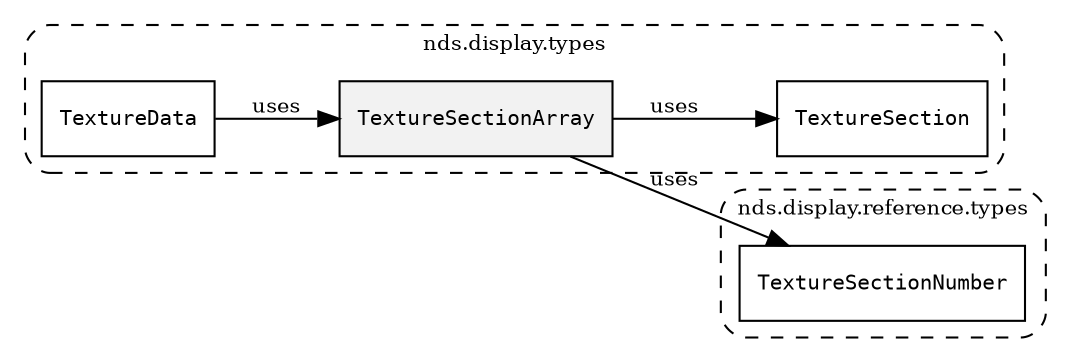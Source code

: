 /**
 * This dot file creates symbol collaboration diagram for TextureSectionArray.
 */
digraph ZSERIO
{
    node [shape=box, fontsize=10];
    rankdir="LR";
    fontsize=10;
    tooltip="TextureSectionArray collaboration diagram";

    subgraph "cluster_nds.display.types"
    {
        style="dashed, rounded";
        label="nds.display.types";
        tooltip="Package nds.display.types";
        href="../../../content/packages/nds.display.types.html#Package-nds-display-types";
        target="_parent";

        "TextureSectionArray" [style="filled", fillcolor="#0000000D", target="_parent", label=<<font face="monospace"><table align="center" border="0" cellspacing="0" cellpadding="0"><tr><td href="../../../content/packages/nds.display.types.html#Structure-TextureSectionArray" title="Structure defined in nds.display.types">TextureSectionArray</td></tr></table></font>>];
        "TextureSection" [target="_parent", label=<<font face="monospace"><table align="center" border="0" cellspacing="0" cellpadding="0"><tr><td href="../../../content/packages/nds.display.types.html#Structure-TextureSection" title="Structure defined in nds.display.types">TextureSection</td></tr></table></font>>];
        "TextureData" [target="_parent", label=<<font face="monospace"><table align="center" border="0" cellspacing="0" cellpadding="0"><tr><td href="../../../content/packages/nds.display.types.html#Structure-TextureData" title="Structure defined in nds.display.types">TextureData</td></tr></table></font>>];
    }

    subgraph "cluster_nds.display.reference.types"
    {
        style="dashed, rounded";
        label="nds.display.reference.types";
        tooltip="Package nds.display.reference.types";
        href="../../../content/packages/nds.display.reference.types.html#Package-nds-display-reference-types";
        target="_parent";

        "TextureSectionNumber" [target="_parent", label=<<font face="monospace"><table align="center" border="0" cellspacing="0" cellpadding="0"><tr><td href="../../../content/packages/nds.display.reference.types.html#Subtype-TextureSectionNumber" title="Subtype defined in nds.display.reference.types">TextureSectionNumber</td></tr></table></font>>];
    }

    "TextureSectionArray" -> "TextureSectionNumber" [label="uses", fontsize=10];
    "TextureSectionArray" -> "TextureSection" [label="uses", fontsize=10];
    "TextureData" -> "TextureSectionArray" [label="uses", fontsize=10];
}

